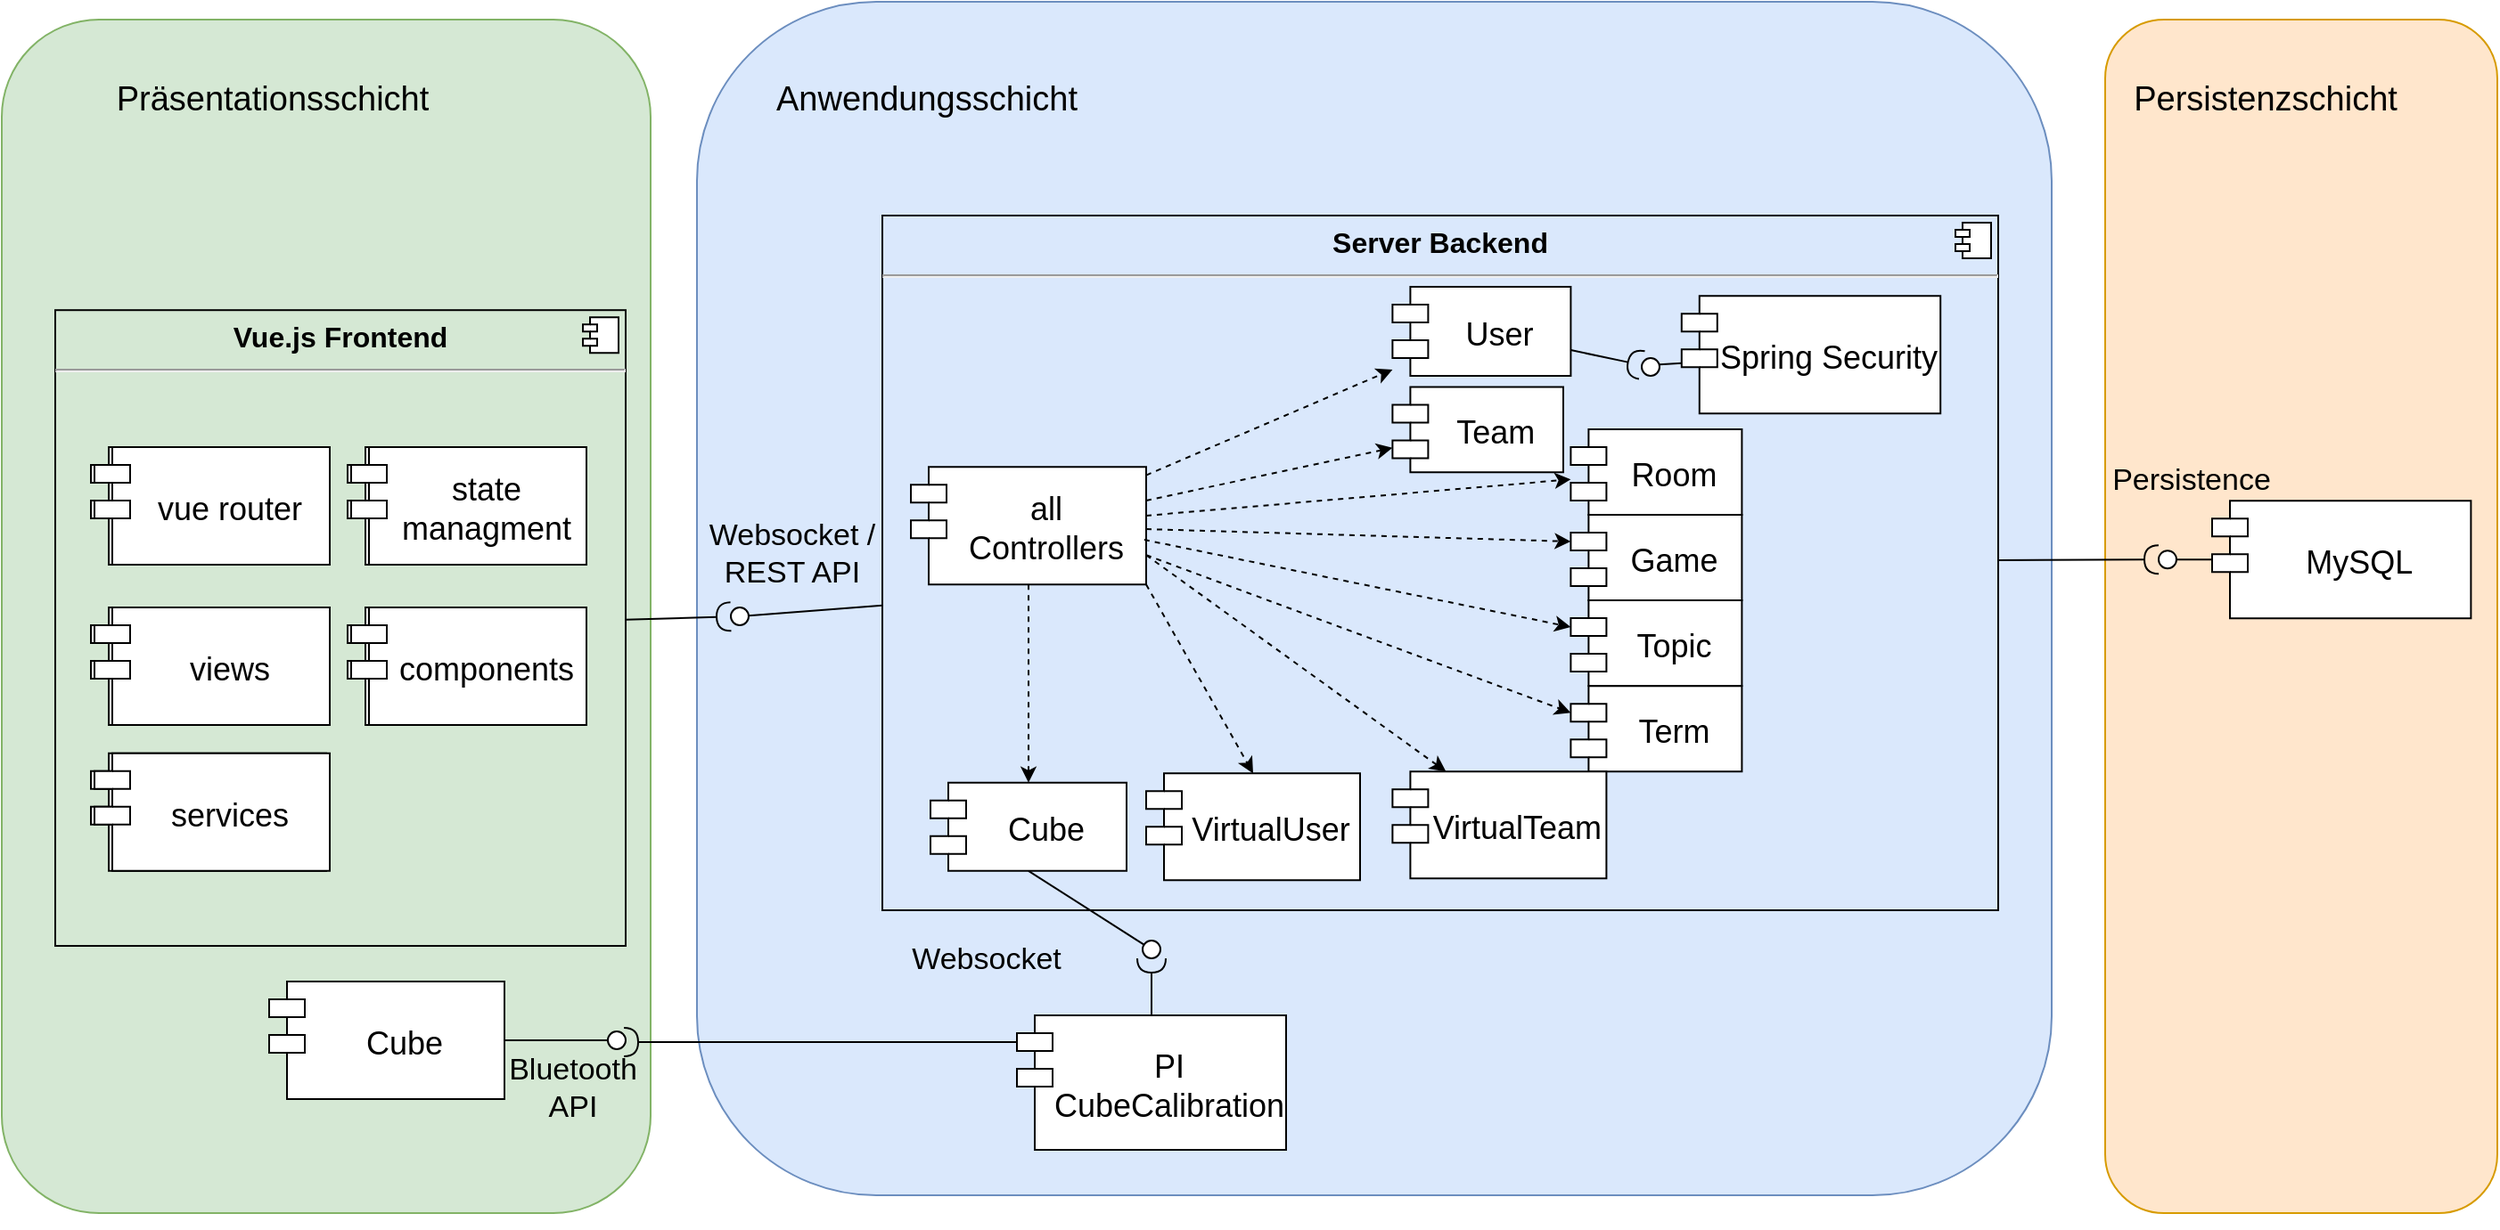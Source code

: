 <mxfile version="13.9.9" type="device"><diagram id="C5RBs43oDa-KdzZeNtuy" name="Page-1"><mxGraphModel dx="1673" dy="967" grid="1" gridSize="10" guides="1" tooltips="1" connect="1" arrows="1" fold="1" page="1" pageScale="1" pageWidth="827" pageHeight="1169" math="0" shadow="0"><root><mxCell id="WIyWlLk6GJQsqaUBKTNV-0"/><mxCell id="WIyWlLk6GJQsqaUBKTNV-1" parent="WIyWlLk6GJQsqaUBKTNV-0"/><mxCell id="0_YlmXQ9C1gwtLpJu3_u-4" value="" style="rounded=1;whiteSpace=wrap;html=1;fillColor=#dae8fc;strokeColor=#6c8ebf;" parent="WIyWlLk6GJQsqaUBKTNV-1" vertex="1"><mxGeometry x="500" y="140" width="760" height="670" as="geometry"/></mxCell><mxCell id="0_YlmXQ9C1gwtLpJu3_u-5" value="" style="rounded=1;whiteSpace=wrap;html=1;fillColor=#ffe6cc;strokeColor=#d79b00;" parent="WIyWlLk6GJQsqaUBKTNV-1" vertex="1"><mxGeometry x="1290" y="150" width="220" height="670" as="geometry"/></mxCell><mxCell id="0_YlmXQ9C1gwtLpJu3_u-3" value="" style="rounded=1;whiteSpace=wrap;html=1;fillColor=#d5e8d4;strokeColor=#82b366;" parent="WIyWlLk6GJQsqaUBKTNV-1" vertex="1"><mxGeometry x="110" y="150" width="364" height="670" as="geometry"/></mxCell><mxCell id="wJvmHSykL-xBjud_CaEO-38" value="&lt;p style=&quot;margin: 6px 0px 0px; text-align: center; font-size: 16px;&quot;&gt;&lt;b style=&quot;font-size: 16px;&quot;&gt;Server Backend&lt;/b&gt;&lt;/p&gt;&lt;hr style=&quot;font-size: 16px;&quot;&gt;&lt;p style=&quot;margin: 0px 0px 0px 8px; font-size: 16px;&quot;&gt;&lt;br style=&quot;font-size: 16px;&quot;&gt;&lt;/p&gt;" style="align=left;overflow=fill;html=1;dropTarget=0;fillColor=none;fontSize=16;" parent="WIyWlLk6GJQsqaUBKTNV-1" vertex="1"><mxGeometry x="604" y="260" width="626" height="390" as="geometry"/></mxCell><mxCell id="wJvmHSykL-xBjud_CaEO-39" value="" style="shape=component;jettyWidth=8;jettyHeight=4;" parent="wJvmHSykL-xBjud_CaEO-38" vertex="1"><mxGeometry x="1" width="20" height="20" relative="1" as="geometry"><mxPoint x="-24" y="4" as="offset"/></mxGeometry></mxCell><mxCell id="wJvmHSykL-xBjud_CaEO-10" value="" style="rounded=0;orthogonalLoop=1;jettySize=auto;html=1;endArrow=none;endFill=0;" parent="WIyWlLk6GJQsqaUBKTNV-1" source="wJvmHSykL-xBjud_CaEO-38" target="wJvmHSykL-xBjud_CaEO-12" edge="1"><mxGeometry relative="1" as="geometry"><mxPoint x="604" y="478.095" as="sourcePoint"/></mxGeometry></mxCell><mxCell id="wJvmHSykL-xBjud_CaEO-14" value="User" style="shape=module;align=left;spacingLeft=20;align=center;verticalAlign=middle;fontSize=18;aspect=fixed;" parent="WIyWlLk6GJQsqaUBKTNV-1" vertex="1"><mxGeometry x="890.2" y="300" width="100" height="50" as="geometry"/></mxCell><mxCell id="wJvmHSykL-xBjud_CaEO-20" value="MySQL" style="shape=module;align=left;spacingLeft=20;align=center;verticalAlign=middle;fontSize=18;aspect=fixed;" parent="WIyWlLk6GJQsqaUBKTNV-1" vertex="1"><mxGeometry x="1350" y="420.1" width="145.2" height="66" as="geometry"/></mxCell><mxCell id="wJvmHSykL-xBjud_CaEO-25" value="Cube" style="shape=module;align=left;spacingLeft=20;align=center;verticalAlign=middle;fontSize=18;" parent="WIyWlLk6GJQsqaUBKTNV-1" vertex="1"><mxGeometry x="631" y="578.4" width="110" height="49.5" as="geometry"/></mxCell><mxCell id="wJvmHSykL-xBjud_CaEO-32" value="Cube" style="shape=module;align=left;spacingLeft=20;align=center;verticalAlign=middle;fontSize=18;aspect=fixed;" parent="WIyWlLk6GJQsqaUBKTNV-1" vertex="1"><mxGeometry x="260" y="690" width="132" height="66" as="geometry"/></mxCell><mxCell id="wJvmHSykL-xBjud_CaEO-33" value="Bluetooth&lt;br style=&quot;font-size: 17px;&quot;&gt;API" style="rounded=0;orthogonalLoop=1;jettySize=auto;html=1;endArrow=none;endFill=0;labelBackgroundColor=none;fontSize=17;" parent="WIyWlLk6GJQsqaUBKTNV-1" source="wJvmHSykL-xBjud_CaEO-32" target="wJvmHSykL-xBjud_CaEO-35" edge="1"><mxGeometry x="0.31" y="-27" relative="1" as="geometry"><mxPoint x="582.998" y="830" as="sourcePoint"/><mxPoint as="offset"/><mxPoint x="450" y="715" as="targetPoint"/></mxGeometry></mxCell><mxCell id="wJvmHSykL-xBjud_CaEO-34" value="" style="rounded=0;orthogonalLoop=1;jettySize=auto;html=1;endArrow=halfCircle;endFill=0;endSize=6;strokeWidth=1;exitX=0;exitY=0;exitDx=0;exitDy=15;exitPerimeter=0;" parent="WIyWlLk6GJQsqaUBKTNV-1" source="_lnbw6BiO0enWW_-75dO-0" edge="1"><mxGeometry relative="1" as="geometry"><mxPoint x="560" y="715" as="sourcePoint"/><mxPoint x="459" y="724" as="targetPoint"/><Array as="points"><mxPoint x="470" y="724"/></Array></mxGeometry></mxCell><mxCell id="wJvmHSykL-xBjud_CaEO-35" value="" style="ellipse;whiteSpace=wrap;html=1;fontFamily=Helvetica;fontSize=12;fontColor=#000000;align=center;strokeColor=#000000;fillColor=#ffffff;points=[];aspect=fixed;resizable=0;" parent="WIyWlLk6GJQsqaUBKTNV-1" vertex="1"><mxGeometry x="450" y="718" width="10" height="10" as="geometry"/></mxCell><mxCell id="wJvmHSykL-xBjud_CaEO-40" value="" style="rounded=0;orthogonalLoop=1;jettySize=auto;html=1;endArrow=none;endFill=0;fontSize=14;exitX=0.5;exitY=1;exitDx=0;exitDy=0;" parent="WIyWlLk6GJQsqaUBKTNV-1" source="wJvmHSykL-xBjud_CaEO-25" target="wJvmHSykL-xBjud_CaEO-42" edge="1"><mxGeometry relative="1" as="geometry"><mxPoint x="390" y="795" as="sourcePoint"/></mxGeometry></mxCell><mxCell id="wJvmHSykL-xBjud_CaEO-44" value="Websocket" style="edgeLabel;html=1;align=center;verticalAlign=middle;resizable=0;points=[];labelBackgroundColor=none;fontSize=17;" parent="wJvmHSykL-xBjud_CaEO-40" vertex="1" connectable="0"><mxGeometry x="0.279" y="1" relative="1" as="geometry"><mxPoint x="-66" y="24" as="offset"/></mxGeometry></mxCell><mxCell id="wJvmHSykL-xBjud_CaEO-42" value="" style="ellipse;whiteSpace=wrap;html=1;fontFamily=Helvetica;fontSize=12;fontColor=#000000;align=center;strokeColor=#000000;fillColor=#ffffff;points=[];aspect=fixed;resizable=0;" parent="WIyWlLk6GJQsqaUBKTNV-1" vertex="1"><mxGeometry x="750" y="667" width="10" height="10" as="geometry"/></mxCell><mxCell id="wJvmHSykL-xBjud_CaEO-43" value="" style="rounded=0;orthogonalLoop=1;jettySize=auto;html=1;endArrow=halfCircle;endFill=0;endSize=6;strokeWidth=1;exitX=0.5;exitY=0;exitDx=0;exitDy=0;" parent="WIyWlLk6GJQsqaUBKTNV-1" source="_lnbw6BiO0enWW_-75dO-0" target="wJvmHSykL-xBjud_CaEO-42" edge="1"><mxGeometry relative="1" as="geometry"><mxPoint x="747.655" y="740.0" as="sourcePoint"/><mxPoint x="970" y="730" as="targetPoint"/></mxGeometry></mxCell><mxCell id="wJvmHSykL-xBjud_CaEO-12" value="" style="ellipse;whiteSpace=wrap;html=1;fontFamily=Helvetica;fontSize=12;fontColor=#000000;align=center;strokeColor=#000000;fillColor=#ffffff;points=[];aspect=fixed;resizable=0;" parent="WIyWlLk6GJQsqaUBKTNV-1" vertex="1"><mxGeometry x="519" y="480" width="10" height="10" as="geometry"/></mxCell><mxCell id="wJvmHSykL-xBjud_CaEO-46" value="Websocket /&lt;br style=&quot;font-size: 17px;&quot;&gt;REST API" style="rounded=0;orthogonalLoop=1;jettySize=auto;html=1;endArrow=halfCircle;endFill=0;endSize=6;strokeWidth=1;labelBackgroundColor=none;fontSize=17;" parent="WIyWlLk6GJQsqaUBKTNV-1" source="wJvmHSykL-xBjud_CaEO-47" target="wJvmHSykL-xBjud_CaEO-12" edge="1"><mxGeometry x="1" y="54" relative="1" as="geometry"><mxPoint x="614" y="309.484" as="sourcePoint"/><mxPoint x="510" y="484" as="targetPoint"/><mxPoint x="36" y="19" as="offset"/></mxGeometry></mxCell><mxCell id="wJvmHSykL-xBjud_CaEO-47" value="&lt;p style=&quot;margin: 6px 0px 0px; text-align: center; font-size: 16px;&quot;&gt;&lt;b style=&quot;font-size: 16px;&quot;&gt;Vue.js Frontend&lt;/b&gt;&lt;/p&gt;&lt;hr style=&quot;font-size: 16px;&quot;&gt;&lt;p style=&quot;margin: 0px 0px 0px 8px; font-size: 16px;&quot;&gt;&lt;br style=&quot;font-size: 16px;&quot;&gt;&lt;/p&gt;" style="align=left;overflow=fill;html=1;dropTarget=0;fillColor=none;fontSize=16;" parent="WIyWlLk6GJQsqaUBKTNV-1" vertex="1"><mxGeometry x="140" y="313.1" width="320" height="356.9" as="geometry"/></mxCell><mxCell id="wJvmHSykL-xBjud_CaEO-48" value="" style="shape=component;jettyWidth=8;jettyHeight=4;" parent="wJvmHSykL-xBjud_CaEO-47" vertex="1"><mxGeometry x="1" width="20" height="20" relative="1" as="geometry"><mxPoint x="-24" y="4" as="offset"/></mxGeometry></mxCell><mxCell id="wJvmHSykL-xBjud_CaEO-49" value="components" style="shape=module;align=left;spacingLeft=20;align=center;verticalAlign=top;fontSize=18;aspect=fixed;" parent="WIyWlLk6GJQsqaUBKTNV-1" vertex="1"><mxGeometry x="304" y="480" width="132" height="66" as="geometry"/></mxCell><mxCell id="wJvmHSykL-xBjud_CaEO-50" value="views" style="shape=module;align=left;spacingLeft=20;align=center;verticalAlign=top;fontSize=18;aspect=fixed;" parent="WIyWlLk6GJQsqaUBKTNV-1" vertex="1"><mxGeometry x="160" y="480" width="132" height="66" as="geometry"/></mxCell><mxCell id="wJvmHSykL-xBjud_CaEO-51" value="state&#10;managment" style="shape=module;align=left;spacingLeft=20;align=center;verticalAlign=top;fontSize=18;aspect=fixed;" parent="WIyWlLk6GJQsqaUBKTNV-1" vertex="1"><mxGeometry x="304" y="390" width="132" height="66" as="geometry"/></mxCell><mxCell id="wJvmHSykL-xBjud_CaEO-52" value="vue router" style="shape=module;align=left;spacingLeft=20;align=center;verticalAlign=top;fontSize=18;aspect=fixed;" parent="WIyWlLk6GJQsqaUBKTNV-1" vertex="1"><mxGeometry x="160" y="390" width="132" height="66" as="geometry"/></mxCell><mxCell id="wJvmHSykL-xBjud_CaEO-53" value="services" style="shape=module;align=left;spacingLeft=20;align=center;verticalAlign=top;fontSize=18;aspect=fixed;" parent="WIyWlLk6GJQsqaUBKTNV-1" vertex="1"><mxGeometry x="160" y="561.9" width="132" height="66" as="geometry"/></mxCell><mxCell id="ic7eH6om4jhrVm0iHdpg-0" value="Spring Security" style="shape=module;align=left;spacingLeft=20;align=center;verticalAlign=middle;fontSize=18;aspect=fixed;" parent="WIyWlLk6GJQsqaUBKTNV-1" vertex="1"><mxGeometry x="1052.4" y="305.1" width="145.2" height="66" as="geometry"/></mxCell><mxCell id="_lnbw6BiO0enWW_-75dO-1" style="rounded=0;orthogonalLoop=1;jettySize=auto;html=1;dashed=1;" parent="WIyWlLk6GJQsqaUBKTNV-1" source="ic7eH6om4jhrVm0iHdpg-3" target="wJvmHSykL-xBjud_CaEO-25" edge="1"><mxGeometry relative="1" as="geometry"/></mxCell><mxCell id="_lnbw6BiO0enWW_-75dO-3" style="edgeStyle=none;rounded=0;orthogonalLoop=1;jettySize=auto;html=1;entryX=0;entryY=0;entryDx=0;entryDy=15;entryPerimeter=0;dashed=1;" parent="WIyWlLk6GJQsqaUBKTNV-1" source="ic7eH6om4jhrVm0iHdpg-3" target="_lnbw6BiO0enWW_-75dO-2" edge="1"><mxGeometry relative="1" as="geometry"/></mxCell><mxCell id="ic7eH6om4jhrVm0iHdpg-3" value="all&#10;Controllers" style="shape=module;align=left;spacingLeft=20;align=center;verticalAlign=middle;fontSize=18;aspect=fixed;" parent="WIyWlLk6GJQsqaUBKTNV-1" vertex="1"><mxGeometry x="620" y="401.1" width="132" height="66" as="geometry"/></mxCell><mxCell id="ic7eH6om4jhrVm0iHdpg-4" value="Team" style="shape=module;align=left;spacingLeft=20;align=center;verticalAlign=middle;fontSize=18;aspect=fixed;" parent="WIyWlLk6GJQsqaUBKTNV-1" vertex="1"><mxGeometry x="890.2" y="356.2" width="95.8" height="47.9" as="geometry"/></mxCell><mxCell id="ic7eH6om4jhrVm0iHdpg-5" value="Room" style="shape=module;align=left;spacingLeft=20;align=center;verticalAlign=middle;fontSize=18;aspect=fixed;" parent="WIyWlLk6GJQsqaUBKTNV-1" vertex="1"><mxGeometry x="990.2" y="380" width="96" height="48" as="geometry"/></mxCell><mxCell id="ic7eH6om4jhrVm0iHdpg-6" value="" style="rounded=0;orthogonalLoop=1;jettySize=auto;html=1;endArrow=none;endFill=0;" parent="WIyWlLk6GJQsqaUBKTNV-1" source="ic7eH6om4jhrVm0iHdpg-0" edge="1"><mxGeometry relative="1" as="geometry"><mxPoint x="1055" y="342.169" as="sourcePoint"/><mxPoint x="1040" y="343.65" as="targetPoint"/></mxGeometry></mxCell><mxCell id="ic7eH6om4jhrVm0iHdpg-7" value="" style="rounded=0;orthogonalLoop=1;jettySize=auto;html=1;endArrow=halfCircle;endFill=0;endSize=6;strokeWidth=1;" parent="WIyWlLk6GJQsqaUBKTNV-1" source="wJvmHSykL-xBjud_CaEO-14" target="ic7eH6om4jhrVm0iHdpg-12" edge="1"><mxGeometry relative="1" as="geometry"><mxPoint x="990" y="339.997" as="sourcePoint"/><mxPoint x="1080.047" y="352.417" as="targetPoint"/></mxGeometry></mxCell><mxCell id="ic7eH6om4jhrVm0iHdpg-12" value="" style="ellipse;whiteSpace=wrap;html=1;fontFamily=Helvetica;fontSize=12;fontColor=#000000;align=center;strokeColor=#000000;fillColor=#ffffff;points=[];aspect=fixed;resizable=0;" parent="WIyWlLk6GJQsqaUBKTNV-1" vertex="1"><mxGeometry x="1030" y="340" width="10" height="10" as="geometry"/></mxCell><mxCell id="ic7eH6om4jhrVm0iHdpg-30" value="Persistence" style="rounded=0;orthogonalLoop=1;jettySize=auto;html=1;endArrow=none;endFill=0;labelBackgroundColor=none;fontSize=17;" parent="WIyWlLk6GJQsqaUBKTNV-1" source="wJvmHSykL-xBjud_CaEO-20" target="ic7eH6om4jhrVm0iHdpg-29" edge="1"><mxGeometry x="0.175" y="-44" relative="1" as="geometry"><mxPoint x="1059.03" y="594" as="sourcePoint"/><mxPoint x="1010" y="490" as="targetPoint"/><mxPoint as="offset"/></mxGeometry></mxCell><mxCell id="ic7eH6om4jhrVm0iHdpg-32" value="" style="rounded=0;orthogonalLoop=1;jettySize=auto;html=1;endArrow=halfCircle;endFill=0;endSize=6;strokeWidth=1;" parent="WIyWlLk6GJQsqaUBKTNV-1" source="ic7eH6om4jhrVm0iHdpg-29" edge="1"><mxGeometry relative="1" as="geometry"><mxPoint x="920" y="390" as="sourcePoint"/><mxPoint x="1330" y="455" as="targetPoint"/><Array as="points"/></mxGeometry></mxCell><mxCell id="ic7eH6om4jhrVm0iHdpg-36" value="" style="endArrow=classic;html=1;dashed=1;" parent="WIyWlLk6GJQsqaUBKTNV-1" source="ic7eH6om4jhrVm0iHdpg-3" target="wJvmHSykL-xBjud_CaEO-14" edge="1"><mxGeometry width="50" height="50" relative="1" as="geometry"><mxPoint x="760" y="410" as="sourcePoint"/><mxPoint x="810" y="360" as="targetPoint"/></mxGeometry></mxCell><mxCell id="ic7eH6om4jhrVm0iHdpg-37" value="" style="endArrow=classic;html=1;dashed=1;" parent="WIyWlLk6GJQsqaUBKTNV-1" source="ic7eH6om4jhrVm0iHdpg-3" target="ic7eH6om4jhrVm0iHdpg-4" edge="1"><mxGeometry width="50" height="50" relative="1" as="geometry"><mxPoint x="760" y="410" as="sourcePoint"/><mxPoint x="810" y="360" as="targetPoint"/></mxGeometry></mxCell><mxCell id="ic7eH6om4jhrVm0iHdpg-38" value="" style="endArrow=classic;html=1;dashed=1;" parent="WIyWlLk6GJQsqaUBKTNV-1" source="ic7eH6om4jhrVm0iHdpg-3" target="ic7eH6om4jhrVm0iHdpg-5" edge="1"><mxGeometry width="50" height="50" relative="1" as="geometry"><mxPoint x="750" y="445" as="sourcePoint"/><mxPoint x="900" y="385" as="targetPoint"/></mxGeometry></mxCell><mxCell id="ic7eH6om4jhrVm0iHdpg-29" value="" style="ellipse;whiteSpace=wrap;html=1;fontFamily=Helvetica;fontSize=12;fontColor=#000000;align=center;strokeColor=#000000;fillColor=#ffffff;points=[];aspect=fixed;resizable=0;" parent="WIyWlLk6GJQsqaUBKTNV-1" vertex="1"><mxGeometry x="1320" y="448.1" width="10" height="10" as="geometry"/></mxCell><mxCell id="0_YlmXQ9C1gwtLpJu3_u-0" value="" style="rounded=0;orthogonalLoop=1;jettySize=auto;html=1;endArrow=halfCircle;endFill=0;endSize=6;strokeWidth=1;" parent="WIyWlLk6GJQsqaUBKTNV-1" source="wJvmHSykL-xBjud_CaEO-38" target="ic7eH6om4jhrVm0iHdpg-29" edge="1"><mxGeometry relative="1" as="geometry"><mxPoint x="1300" y="455.0" as="sourcePoint"/><mxPoint x="1410" y="455.0" as="targetPoint"/><Array as="points"/></mxGeometry></mxCell><mxCell id="0_YlmXQ9C1gwtLpJu3_u-6" value="&lt;font style=&quot;font-size: 19px;&quot;&gt;Präsentationsschicht&lt;/font&gt;" style="text;html=1;strokeColor=none;fillColor=none;align=center;verticalAlign=middle;whiteSpace=wrap;rounded=0;fontSize=19;" parent="WIyWlLk6GJQsqaUBKTNV-1" vertex="1"><mxGeometry x="132" y="160" width="260" height="70" as="geometry"/></mxCell><mxCell id="0_YlmXQ9C1gwtLpJu3_u-7" value="&lt;font style=&quot;font-size: 19px;&quot;&gt;Anwendungsschicht&lt;/font&gt;" style="text;html=1;strokeColor=none;fillColor=none;align=center;verticalAlign=middle;whiteSpace=wrap;rounded=0;fontSize=19;" parent="WIyWlLk6GJQsqaUBKTNV-1" vertex="1"><mxGeometry x="539" y="170" width="180" height="50" as="geometry"/></mxCell><mxCell id="0_YlmXQ9C1gwtLpJu3_u-8" value="&lt;font style=&quot;font-size: 19px;&quot;&gt;Persistenzschicht&lt;/font&gt;" style="text;html=1;strokeColor=none;fillColor=none;align=center;verticalAlign=middle;whiteSpace=wrap;rounded=0;fontSize=19;" parent="WIyWlLk6GJQsqaUBKTNV-1" vertex="1"><mxGeometry x="1290" y="170" width="180" height="50" as="geometry"/></mxCell><mxCell id="IRQ37b4Ifd5PKosTajU4-3" style="edgeStyle=orthogonalEdgeStyle;rounded=0;orthogonalLoop=1;jettySize=auto;html=1;exitX=0.5;exitY=1;exitDx=0;exitDy=0;fontSize=19;" parent="WIyWlLk6GJQsqaUBKTNV-1" source="0_YlmXQ9C1gwtLpJu3_u-5" target="0_YlmXQ9C1gwtLpJu3_u-5" edge="1"><mxGeometry relative="1" as="geometry"/></mxCell><mxCell id="_lnbw6BiO0enWW_-75dO-0" value="PI&#10;CubeCalibration" style="shape=module;align=left;spacingLeft=20;align=center;verticalAlign=middle;fontSize=18;aspect=fixed;" parent="WIyWlLk6GJQsqaUBKTNV-1" vertex="1"><mxGeometry x="679.5" y="709" width="151" height="75.5" as="geometry"/></mxCell><mxCell id="_lnbw6BiO0enWW_-75dO-2" value="Game" style="shape=module;align=left;spacingLeft=20;align=center;verticalAlign=middle;fontSize=18;aspect=fixed;" parent="WIyWlLk6GJQsqaUBKTNV-1" vertex="1"><mxGeometry x="990.2" y="428" width="96" height="48" as="geometry"/></mxCell><mxCell id="_lnbw6BiO0enWW_-75dO-4" value="state&#10;managment" style="shape=module;align=left;spacingLeft=20;align=center;verticalAlign=middle;fontSize=18;aspect=fixed;" parent="WIyWlLk6GJQsqaUBKTNV-1" vertex="1"><mxGeometry x="306" y="390" width="132" height="66" as="geometry"/></mxCell><mxCell id="_lnbw6BiO0enWW_-75dO-5" value="vue router" style="shape=module;align=left;spacingLeft=20;align=center;verticalAlign=middle;fontSize=18;aspect=fixed;" parent="WIyWlLk6GJQsqaUBKTNV-1" vertex="1"><mxGeometry x="162" y="390" width="132" height="66" as="geometry"/></mxCell><mxCell id="_lnbw6BiO0enWW_-75dO-6" value="views" style="shape=module;align=left;spacingLeft=20;align=center;verticalAlign=middle;fontSize=18;aspect=fixed;" parent="WIyWlLk6GJQsqaUBKTNV-1" vertex="1"><mxGeometry x="162" y="480" width="132" height="66" as="geometry"/></mxCell><mxCell id="_lnbw6BiO0enWW_-75dO-7" value="components" style="shape=module;align=left;spacingLeft=20;align=center;verticalAlign=middle;fontSize=18;aspect=fixed;" parent="WIyWlLk6GJQsqaUBKTNV-1" vertex="1"><mxGeometry x="306" y="480" width="132" height="66" as="geometry"/></mxCell><mxCell id="_lnbw6BiO0enWW_-75dO-8" value="services" style="shape=module;align=left;spacingLeft=20;align=center;verticalAlign=middle;fontSize=18;aspect=fixed;" parent="WIyWlLk6GJQsqaUBKTNV-1" vertex="1"><mxGeometry x="162" y="561.9" width="132" height="66" as="geometry"/></mxCell><mxCell id="bGUD-GaA59FmkrXh3gf1-1" value="Topic" style="shape=module;align=left;spacingLeft=20;align=center;verticalAlign=middle;fontSize=18;aspect=fixed;" vertex="1" parent="WIyWlLk6GJQsqaUBKTNV-1"><mxGeometry x="990.2" y="476" width="96" height="48" as="geometry"/></mxCell><mxCell id="bGUD-GaA59FmkrXh3gf1-2" value="Term" style="shape=module;align=left;spacingLeft=20;align=center;verticalAlign=middle;fontSize=18;aspect=fixed;" vertex="1" parent="WIyWlLk6GJQsqaUBKTNV-1"><mxGeometry x="990.2" y="524.1" width="96" height="48" as="geometry"/></mxCell><mxCell id="bGUD-GaA59FmkrXh3gf1-3" value="VirtualTeam" style="shape=module;align=left;spacingLeft=20;align=center;verticalAlign=middle;fontSize=18;aspect=fixed;" vertex="1" parent="WIyWlLk6GJQsqaUBKTNV-1"><mxGeometry x="890.2" y="572.15" width="120" height="60" as="geometry"/></mxCell><mxCell id="bGUD-GaA59FmkrXh3gf1-4" value="VirtualUser" style="shape=module;align=left;spacingLeft=20;align=center;verticalAlign=middle;fontSize=18;aspect=fixed;" vertex="1" parent="WIyWlLk6GJQsqaUBKTNV-1"><mxGeometry x="752" y="573.15" width="120" height="60" as="geometry"/></mxCell><mxCell id="bGUD-GaA59FmkrXh3gf1-5" style="edgeStyle=none;rounded=0;orthogonalLoop=1;jettySize=auto;html=1;entryX=0;entryY=0;entryDx=0;entryDy=15;entryPerimeter=0;dashed=1;exitX=1;exitY=0.75;exitDx=0;exitDy=0;" edge="1" parent="WIyWlLk6GJQsqaUBKTNV-1" source="ic7eH6om4jhrVm0iHdpg-3" target="bGUD-GaA59FmkrXh3gf1-2"><mxGeometry relative="1" as="geometry"><mxPoint x="762" y="446.031" as="sourcePoint"/><mxPoint x="1000.2" y="453" as="targetPoint"/></mxGeometry></mxCell><mxCell id="bGUD-GaA59FmkrXh3gf1-6" style="edgeStyle=none;rounded=0;orthogonalLoop=1;jettySize=auto;html=1;entryX=0.25;entryY=0;entryDx=0;entryDy=0;dashed=1;exitX=1;exitY=0.75;exitDx=0;exitDy=0;" edge="1" parent="WIyWlLk6GJQsqaUBKTNV-1" source="ic7eH6om4jhrVm0iHdpg-3" target="bGUD-GaA59FmkrXh3gf1-3"><mxGeometry relative="1" as="geometry"><mxPoint x="772" y="456.031" as="sourcePoint"/><mxPoint x="1010.2" y="463" as="targetPoint"/></mxGeometry></mxCell><mxCell id="bGUD-GaA59FmkrXh3gf1-7" style="edgeStyle=none;rounded=0;orthogonalLoop=1;jettySize=auto;html=1;dashed=1;exitX=1;exitY=1;exitDx=0;exitDy=0;entryX=0.5;entryY=0;entryDx=0;entryDy=0;" edge="1" parent="WIyWlLk6GJQsqaUBKTNV-1" source="ic7eH6om4jhrVm0iHdpg-3" target="bGUD-GaA59FmkrXh3gf1-4"><mxGeometry relative="1" as="geometry"><mxPoint x="782" y="466.031" as="sourcePoint"/><mxPoint x="1020.2" y="473" as="targetPoint"/></mxGeometry></mxCell><mxCell id="bGUD-GaA59FmkrXh3gf1-8" style="edgeStyle=none;rounded=0;orthogonalLoop=1;jettySize=auto;html=1;entryX=0;entryY=0;entryDx=0;entryDy=15;entryPerimeter=0;dashed=1;exitX=0.992;exitY=0.62;exitDx=0;exitDy=0;exitPerimeter=0;" edge="1" parent="WIyWlLk6GJQsqaUBKTNV-1" source="ic7eH6om4jhrVm0iHdpg-3" target="bGUD-GaA59FmkrXh3gf1-1"><mxGeometry relative="1" as="geometry"><mxPoint x="762" y="460.6" as="sourcePoint"/><mxPoint x="1000.2" y="549.1" as="targetPoint"/></mxGeometry></mxCell></root></mxGraphModel></diagram></mxfile>